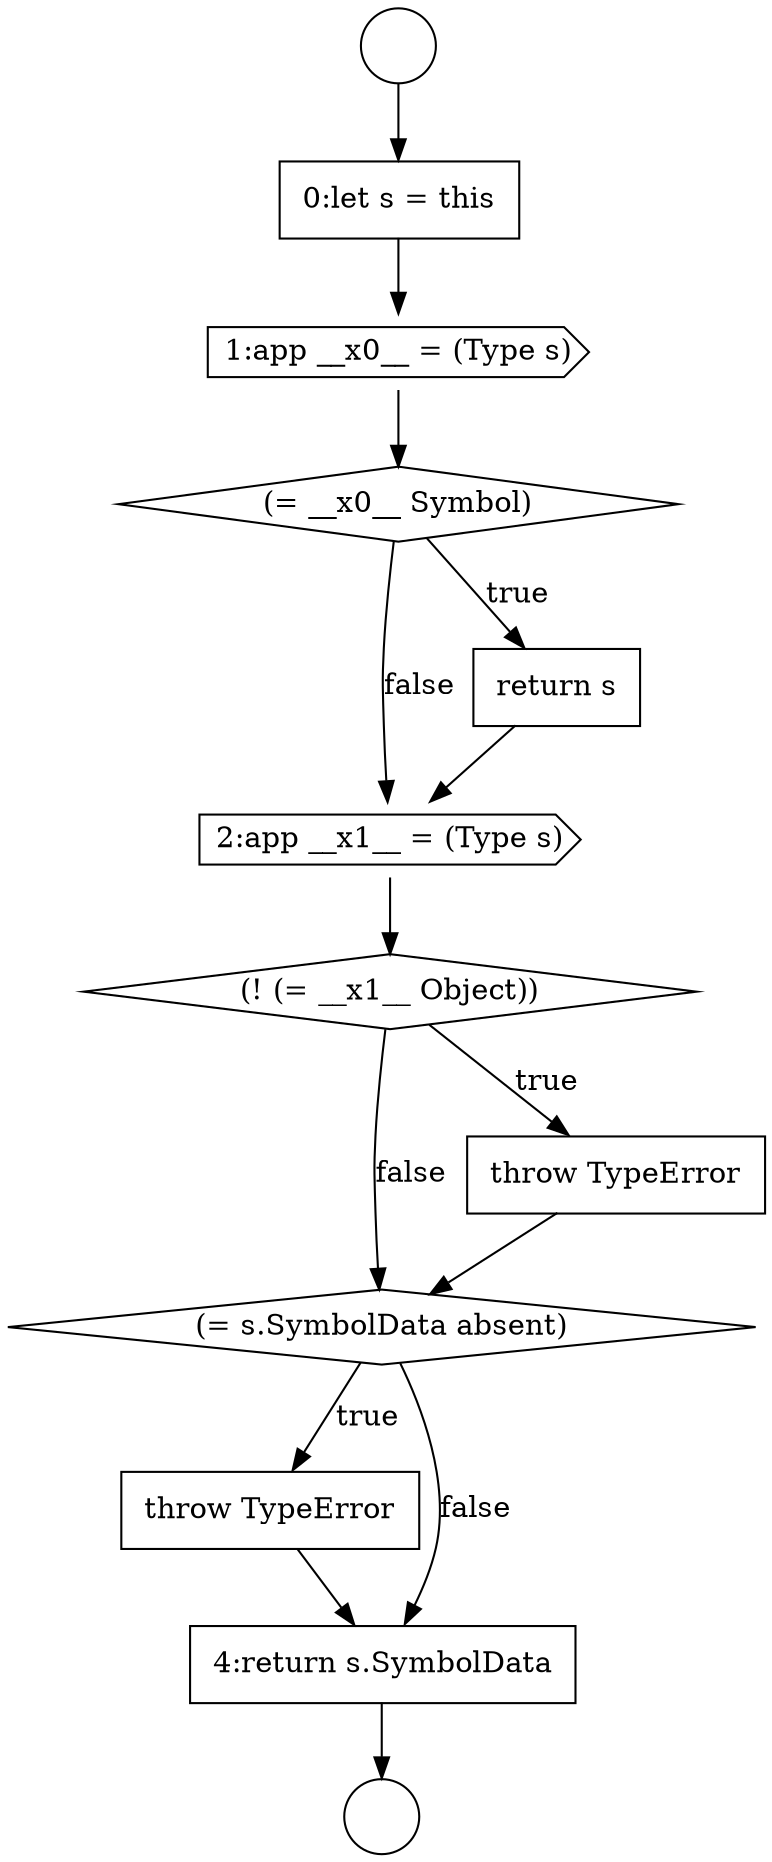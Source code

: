 digraph {
  node11080 [shape=diamond, label=<<font color="black">(= s.SymbolData absent)</font>> color="black" fillcolor="white" style=filled]
  node11079 [shape=none, margin=0, label=<<font color="black">
    <table border="0" cellborder="1" cellspacing="0" cellpadding="10">
      <tr><td align="left">throw TypeError</td></tr>
    </table>
  </font>> color="black" fillcolor="white" style=filled]
  node11074 [shape=cds, label=<<font color="black">1:app __x0__ = (Type s)</font>> color="black" fillcolor="white" style=filled]
  node11077 [shape=cds, label=<<font color="black">2:app __x1__ = (Type s)</font>> color="black" fillcolor="white" style=filled]
  node11081 [shape=none, margin=0, label=<<font color="black">
    <table border="0" cellborder="1" cellspacing="0" cellpadding="10">
      <tr><td align="left">throw TypeError</td></tr>
    </table>
  </font>> color="black" fillcolor="white" style=filled]
  node11076 [shape=none, margin=0, label=<<font color="black">
    <table border="0" cellborder="1" cellspacing="0" cellpadding="10">
      <tr><td align="left">return s</td></tr>
    </table>
  </font>> color="black" fillcolor="white" style=filled]
  node11071 [shape=circle label=" " color="black" fillcolor="white" style=filled]
  node11082 [shape=none, margin=0, label=<<font color="black">
    <table border="0" cellborder="1" cellspacing="0" cellpadding="10">
      <tr><td align="left">4:return s.SymbolData</td></tr>
    </table>
  </font>> color="black" fillcolor="white" style=filled]
  node11072 [shape=circle label=" " color="black" fillcolor="white" style=filled]
  node11075 [shape=diamond, label=<<font color="black">(= __x0__ Symbol)</font>> color="black" fillcolor="white" style=filled]
  node11078 [shape=diamond, label=<<font color="black">(! (= __x1__ Object))</font>> color="black" fillcolor="white" style=filled]
  node11073 [shape=none, margin=0, label=<<font color="black">
    <table border="0" cellborder="1" cellspacing="0" cellpadding="10">
      <tr><td align="left">0:let s = this</td></tr>
    </table>
  </font>> color="black" fillcolor="white" style=filled]
  node11073 -> node11074 [ color="black"]
  node11075 -> node11076 [label=<<font color="black">true</font>> color="black"]
  node11075 -> node11077 [label=<<font color="black">false</font>> color="black"]
  node11081 -> node11082 [ color="black"]
  node11080 -> node11081 [label=<<font color="black">true</font>> color="black"]
  node11080 -> node11082 [label=<<font color="black">false</font>> color="black"]
  node11082 -> node11072 [ color="black"]
  node11071 -> node11073 [ color="black"]
  node11077 -> node11078 [ color="black"]
  node11074 -> node11075 [ color="black"]
  node11079 -> node11080 [ color="black"]
  node11076 -> node11077 [ color="black"]
  node11078 -> node11079 [label=<<font color="black">true</font>> color="black"]
  node11078 -> node11080 [label=<<font color="black">false</font>> color="black"]
}

